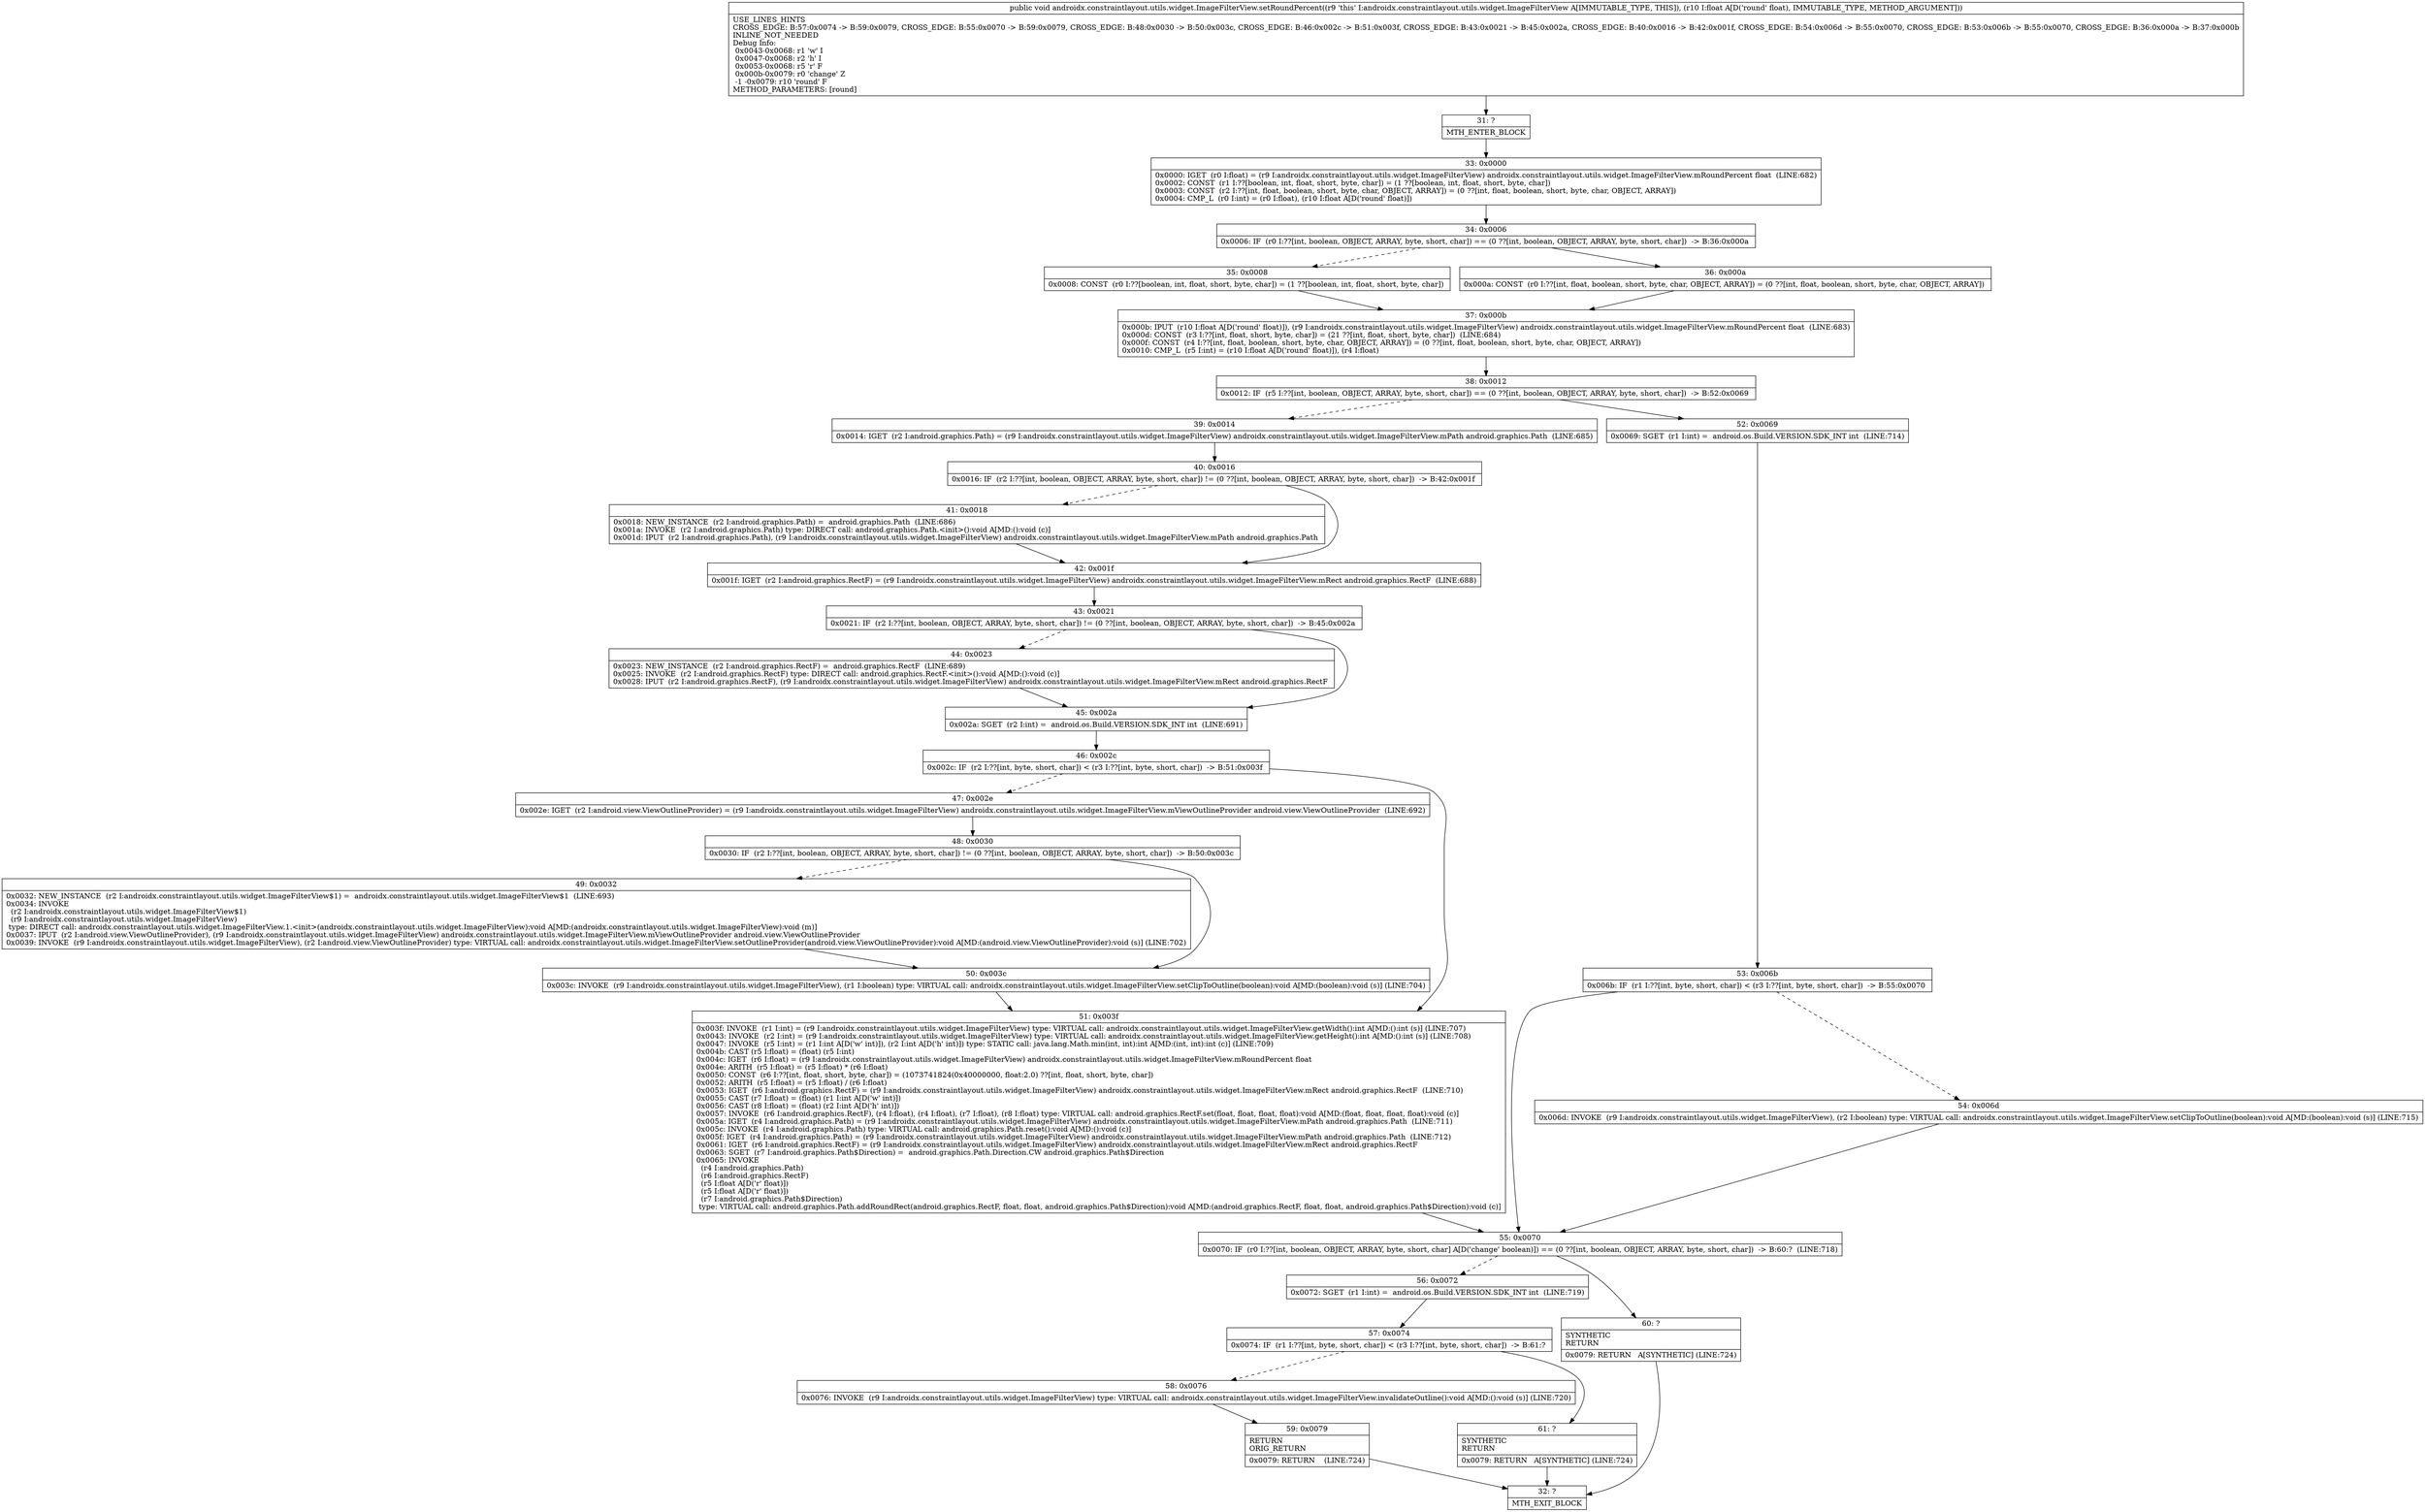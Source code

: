 digraph "CFG forandroidx.constraintlayout.utils.widget.ImageFilterView.setRoundPercent(F)V" {
Node_31 [shape=record,label="{31\:\ ?|MTH_ENTER_BLOCK\l}"];
Node_33 [shape=record,label="{33\:\ 0x0000|0x0000: IGET  (r0 I:float) = (r9 I:androidx.constraintlayout.utils.widget.ImageFilterView) androidx.constraintlayout.utils.widget.ImageFilterView.mRoundPercent float  (LINE:682)\l0x0002: CONST  (r1 I:??[boolean, int, float, short, byte, char]) = (1 ??[boolean, int, float, short, byte, char]) \l0x0003: CONST  (r2 I:??[int, float, boolean, short, byte, char, OBJECT, ARRAY]) = (0 ??[int, float, boolean, short, byte, char, OBJECT, ARRAY]) \l0x0004: CMP_L  (r0 I:int) = (r0 I:float), (r10 I:float A[D('round' float)]) \l}"];
Node_34 [shape=record,label="{34\:\ 0x0006|0x0006: IF  (r0 I:??[int, boolean, OBJECT, ARRAY, byte, short, char]) == (0 ??[int, boolean, OBJECT, ARRAY, byte, short, char])  \-\> B:36:0x000a \l}"];
Node_35 [shape=record,label="{35\:\ 0x0008|0x0008: CONST  (r0 I:??[boolean, int, float, short, byte, char]) = (1 ??[boolean, int, float, short, byte, char]) \l}"];
Node_37 [shape=record,label="{37\:\ 0x000b|0x000b: IPUT  (r10 I:float A[D('round' float)]), (r9 I:androidx.constraintlayout.utils.widget.ImageFilterView) androidx.constraintlayout.utils.widget.ImageFilterView.mRoundPercent float  (LINE:683)\l0x000d: CONST  (r3 I:??[int, float, short, byte, char]) = (21 ??[int, float, short, byte, char])  (LINE:684)\l0x000f: CONST  (r4 I:??[int, float, boolean, short, byte, char, OBJECT, ARRAY]) = (0 ??[int, float, boolean, short, byte, char, OBJECT, ARRAY]) \l0x0010: CMP_L  (r5 I:int) = (r10 I:float A[D('round' float)]), (r4 I:float) \l}"];
Node_38 [shape=record,label="{38\:\ 0x0012|0x0012: IF  (r5 I:??[int, boolean, OBJECT, ARRAY, byte, short, char]) == (0 ??[int, boolean, OBJECT, ARRAY, byte, short, char])  \-\> B:52:0x0069 \l}"];
Node_39 [shape=record,label="{39\:\ 0x0014|0x0014: IGET  (r2 I:android.graphics.Path) = (r9 I:androidx.constraintlayout.utils.widget.ImageFilterView) androidx.constraintlayout.utils.widget.ImageFilterView.mPath android.graphics.Path  (LINE:685)\l}"];
Node_40 [shape=record,label="{40\:\ 0x0016|0x0016: IF  (r2 I:??[int, boolean, OBJECT, ARRAY, byte, short, char]) != (0 ??[int, boolean, OBJECT, ARRAY, byte, short, char])  \-\> B:42:0x001f \l}"];
Node_41 [shape=record,label="{41\:\ 0x0018|0x0018: NEW_INSTANCE  (r2 I:android.graphics.Path) =  android.graphics.Path  (LINE:686)\l0x001a: INVOKE  (r2 I:android.graphics.Path) type: DIRECT call: android.graphics.Path.\<init\>():void A[MD:():void (c)]\l0x001d: IPUT  (r2 I:android.graphics.Path), (r9 I:androidx.constraintlayout.utils.widget.ImageFilterView) androidx.constraintlayout.utils.widget.ImageFilterView.mPath android.graphics.Path \l}"];
Node_42 [shape=record,label="{42\:\ 0x001f|0x001f: IGET  (r2 I:android.graphics.RectF) = (r9 I:androidx.constraintlayout.utils.widget.ImageFilterView) androidx.constraintlayout.utils.widget.ImageFilterView.mRect android.graphics.RectF  (LINE:688)\l}"];
Node_43 [shape=record,label="{43\:\ 0x0021|0x0021: IF  (r2 I:??[int, boolean, OBJECT, ARRAY, byte, short, char]) != (0 ??[int, boolean, OBJECT, ARRAY, byte, short, char])  \-\> B:45:0x002a \l}"];
Node_44 [shape=record,label="{44\:\ 0x0023|0x0023: NEW_INSTANCE  (r2 I:android.graphics.RectF) =  android.graphics.RectF  (LINE:689)\l0x0025: INVOKE  (r2 I:android.graphics.RectF) type: DIRECT call: android.graphics.RectF.\<init\>():void A[MD:():void (c)]\l0x0028: IPUT  (r2 I:android.graphics.RectF), (r9 I:androidx.constraintlayout.utils.widget.ImageFilterView) androidx.constraintlayout.utils.widget.ImageFilterView.mRect android.graphics.RectF \l}"];
Node_45 [shape=record,label="{45\:\ 0x002a|0x002a: SGET  (r2 I:int) =  android.os.Build.VERSION.SDK_INT int  (LINE:691)\l}"];
Node_46 [shape=record,label="{46\:\ 0x002c|0x002c: IF  (r2 I:??[int, byte, short, char]) \< (r3 I:??[int, byte, short, char])  \-\> B:51:0x003f \l}"];
Node_47 [shape=record,label="{47\:\ 0x002e|0x002e: IGET  (r2 I:android.view.ViewOutlineProvider) = (r9 I:androidx.constraintlayout.utils.widget.ImageFilterView) androidx.constraintlayout.utils.widget.ImageFilterView.mViewOutlineProvider android.view.ViewOutlineProvider  (LINE:692)\l}"];
Node_48 [shape=record,label="{48\:\ 0x0030|0x0030: IF  (r2 I:??[int, boolean, OBJECT, ARRAY, byte, short, char]) != (0 ??[int, boolean, OBJECT, ARRAY, byte, short, char])  \-\> B:50:0x003c \l}"];
Node_49 [shape=record,label="{49\:\ 0x0032|0x0032: NEW_INSTANCE  (r2 I:androidx.constraintlayout.utils.widget.ImageFilterView$1) =  androidx.constraintlayout.utils.widget.ImageFilterView$1  (LINE:693)\l0x0034: INVOKE  \l  (r2 I:androidx.constraintlayout.utils.widget.ImageFilterView$1)\l  (r9 I:androidx.constraintlayout.utils.widget.ImageFilterView)\l type: DIRECT call: androidx.constraintlayout.utils.widget.ImageFilterView.1.\<init\>(androidx.constraintlayout.utils.widget.ImageFilterView):void A[MD:(androidx.constraintlayout.utils.widget.ImageFilterView):void (m)]\l0x0037: IPUT  (r2 I:android.view.ViewOutlineProvider), (r9 I:androidx.constraintlayout.utils.widget.ImageFilterView) androidx.constraintlayout.utils.widget.ImageFilterView.mViewOutlineProvider android.view.ViewOutlineProvider \l0x0039: INVOKE  (r9 I:androidx.constraintlayout.utils.widget.ImageFilterView), (r2 I:android.view.ViewOutlineProvider) type: VIRTUAL call: androidx.constraintlayout.utils.widget.ImageFilterView.setOutlineProvider(android.view.ViewOutlineProvider):void A[MD:(android.view.ViewOutlineProvider):void (s)] (LINE:702)\l}"];
Node_50 [shape=record,label="{50\:\ 0x003c|0x003c: INVOKE  (r9 I:androidx.constraintlayout.utils.widget.ImageFilterView), (r1 I:boolean) type: VIRTUAL call: androidx.constraintlayout.utils.widget.ImageFilterView.setClipToOutline(boolean):void A[MD:(boolean):void (s)] (LINE:704)\l}"];
Node_51 [shape=record,label="{51\:\ 0x003f|0x003f: INVOKE  (r1 I:int) = (r9 I:androidx.constraintlayout.utils.widget.ImageFilterView) type: VIRTUAL call: androidx.constraintlayout.utils.widget.ImageFilterView.getWidth():int A[MD:():int (s)] (LINE:707)\l0x0043: INVOKE  (r2 I:int) = (r9 I:androidx.constraintlayout.utils.widget.ImageFilterView) type: VIRTUAL call: androidx.constraintlayout.utils.widget.ImageFilterView.getHeight():int A[MD:():int (s)] (LINE:708)\l0x0047: INVOKE  (r5 I:int) = (r1 I:int A[D('w' int)]), (r2 I:int A[D('h' int)]) type: STATIC call: java.lang.Math.min(int, int):int A[MD:(int, int):int (c)] (LINE:709)\l0x004b: CAST (r5 I:float) = (float) (r5 I:int) \l0x004c: IGET  (r6 I:float) = (r9 I:androidx.constraintlayout.utils.widget.ImageFilterView) androidx.constraintlayout.utils.widget.ImageFilterView.mRoundPercent float \l0x004e: ARITH  (r5 I:float) = (r5 I:float) * (r6 I:float) \l0x0050: CONST  (r6 I:??[int, float, short, byte, char]) = (1073741824(0x40000000, float:2.0) ??[int, float, short, byte, char]) \l0x0052: ARITH  (r5 I:float) = (r5 I:float) \/ (r6 I:float) \l0x0053: IGET  (r6 I:android.graphics.RectF) = (r9 I:androidx.constraintlayout.utils.widget.ImageFilterView) androidx.constraintlayout.utils.widget.ImageFilterView.mRect android.graphics.RectF  (LINE:710)\l0x0055: CAST (r7 I:float) = (float) (r1 I:int A[D('w' int)]) \l0x0056: CAST (r8 I:float) = (float) (r2 I:int A[D('h' int)]) \l0x0057: INVOKE  (r6 I:android.graphics.RectF), (r4 I:float), (r4 I:float), (r7 I:float), (r8 I:float) type: VIRTUAL call: android.graphics.RectF.set(float, float, float, float):void A[MD:(float, float, float, float):void (c)]\l0x005a: IGET  (r4 I:android.graphics.Path) = (r9 I:androidx.constraintlayout.utils.widget.ImageFilterView) androidx.constraintlayout.utils.widget.ImageFilterView.mPath android.graphics.Path  (LINE:711)\l0x005c: INVOKE  (r4 I:android.graphics.Path) type: VIRTUAL call: android.graphics.Path.reset():void A[MD:():void (c)]\l0x005f: IGET  (r4 I:android.graphics.Path) = (r9 I:androidx.constraintlayout.utils.widget.ImageFilterView) androidx.constraintlayout.utils.widget.ImageFilterView.mPath android.graphics.Path  (LINE:712)\l0x0061: IGET  (r6 I:android.graphics.RectF) = (r9 I:androidx.constraintlayout.utils.widget.ImageFilterView) androidx.constraintlayout.utils.widget.ImageFilterView.mRect android.graphics.RectF \l0x0063: SGET  (r7 I:android.graphics.Path$Direction) =  android.graphics.Path.Direction.CW android.graphics.Path$Direction \l0x0065: INVOKE  \l  (r4 I:android.graphics.Path)\l  (r6 I:android.graphics.RectF)\l  (r5 I:float A[D('r' float)])\l  (r5 I:float A[D('r' float)])\l  (r7 I:android.graphics.Path$Direction)\l type: VIRTUAL call: android.graphics.Path.addRoundRect(android.graphics.RectF, float, float, android.graphics.Path$Direction):void A[MD:(android.graphics.RectF, float, float, android.graphics.Path$Direction):void (c)]\l}"];
Node_55 [shape=record,label="{55\:\ 0x0070|0x0070: IF  (r0 I:??[int, boolean, OBJECT, ARRAY, byte, short, char] A[D('change' boolean)]) == (0 ??[int, boolean, OBJECT, ARRAY, byte, short, char])  \-\> B:60:?  (LINE:718)\l}"];
Node_56 [shape=record,label="{56\:\ 0x0072|0x0072: SGET  (r1 I:int) =  android.os.Build.VERSION.SDK_INT int  (LINE:719)\l}"];
Node_57 [shape=record,label="{57\:\ 0x0074|0x0074: IF  (r1 I:??[int, byte, short, char]) \< (r3 I:??[int, byte, short, char])  \-\> B:61:? \l}"];
Node_58 [shape=record,label="{58\:\ 0x0076|0x0076: INVOKE  (r9 I:androidx.constraintlayout.utils.widget.ImageFilterView) type: VIRTUAL call: androidx.constraintlayout.utils.widget.ImageFilterView.invalidateOutline():void A[MD:():void (s)] (LINE:720)\l}"];
Node_59 [shape=record,label="{59\:\ 0x0079|RETURN\lORIG_RETURN\l|0x0079: RETURN    (LINE:724)\l}"];
Node_32 [shape=record,label="{32\:\ ?|MTH_EXIT_BLOCK\l}"];
Node_61 [shape=record,label="{61\:\ ?|SYNTHETIC\lRETURN\l|0x0079: RETURN   A[SYNTHETIC] (LINE:724)\l}"];
Node_60 [shape=record,label="{60\:\ ?|SYNTHETIC\lRETURN\l|0x0079: RETURN   A[SYNTHETIC] (LINE:724)\l}"];
Node_52 [shape=record,label="{52\:\ 0x0069|0x0069: SGET  (r1 I:int) =  android.os.Build.VERSION.SDK_INT int  (LINE:714)\l}"];
Node_53 [shape=record,label="{53\:\ 0x006b|0x006b: IF  (r1 I:??[int, byte, short, char]) \< (r3 I:??[int, byte, short, char])  \-\> B:55:0x0070 \l}"];
Node_54 [shape=record,label="{54\:\ 0x006d|0x006d: INVOKE  (r9 I:androidx.constraintlayout.utils.widget.ImageFilterView), (r2 I:boolean) type: VIRTUAL call: androidx.constraintlayout.utils.widget.ImageFilterView.setClipToOutline(boolean):void A[MD:(boolean):void (s)] (LINE:715)\l}"];
Node_36 [shape=record,label="{36\:\ 0x000a|0x000a: CONST  (r0 I:??[int, float, boolean, short, byte, char, OBJECT, ARRAY]) = (0 ??[int, float, boolean, short, byte, char, OBJECT, ARRAY]) \l}"];
MethodNode[shape=record,label="{public void androidx.constraintlayout.utils.widget.ImageFilterView.setRoundPercent((r9 'this' I:androidx.constraintlayout.utils.widget.ImageFilterView A[IMMUTABLE_TYPE, THIS]), (r10 I:float A[D('round' float), IMMUTABLE_TYPE, METHOD_ARGUMENT]))  | USE_LINES_HINTS\lCROSS_EDGE: B:57:0x0074 \-\> B:59:0x0079, CROSS_EDGE: B:55:0x0070 \-\> B:59:0x0079, CROSS_EDGE: B:48:0x0030 \-\> B:50:0x003c, CROSS_EDGE: B:46:0x002c \-\> B:51:0x003f, CROSS_EDGE: B:43:0x0021 \-\> B:45:0x002a, CROSS_EDGE: B:40:0x0016 \-\> B:42:0x001f, CROSS_EDGE: B:54:0x006d \-\> B:55:0x0070, CROSS_EDGE: B:53:0x006b \-\> B:55:0x0070, CROSS_EDGE: B:36:0x000a \-\> B:37:0x000b\lINLINE_NOT_NEEDED\lDebug Info:\l  0x0043\-0x0068: r1 'w' I\l  0x0047\-0x0068: r2 'h' I\l  0x0053\-0x0068: r5 'r' F\l  0x000b\-0x0079: r0 'change' Z\l  \-1 \-0x0079: r10 'round' F\lMETHOD_PARAMETERS: [round]\l}"];
MethodNode -> Node_31;Node_31 -> Node_33;
Node_33 -> Node_34;
Node_34 -> Node_35[style=dashed];
Node_34 -> Node_36;
Node_35 -> Node_37;
Node_37 -> Node_38;
Node_38 -> Node_39[style=dashed];
Node_38 -> Node_52;
Node_39 -> Node_40;
Node_40 -> Node_41[style=dashed];
Node_40 -> Node_42;
Node_41 -> Node_42;
Node_42 -> Node_43;
Node_43 -> Node_44[style=dashed];
Node_43 -> Node_45;
Node_44 -> Node_45;
Node_45 -> Node_46;
Node_46 -> Node_47[style=dashed];
Node_46 -> Node_51;
Node_47 -> Node_48;
Node_48 -> Node_49[style=dashed];
Node_48 -> Node_50;
Node_49 -> Node_50;
Node_50 -> Node_51;
Node_51 -> Node_55;
Node_55 -> Node_56[style=dashed];
Node_55 -> Node_60;
Node_56 -> Node_57;
Node_57 -> Node_58[style=dashed];
Node_57 -> Node_61;
Node_58 -> Node_59;
Node_59 -> Node_32;
Node_61 -> Node_32;
Node_60 -> Node_32;
Node_52 -> Node_53;
Node_53 -> Node_54[style=dashed];
Node_53 -> Node_55;
Node_54 -> Node_55;
Node_36 -> Node_37;
}

